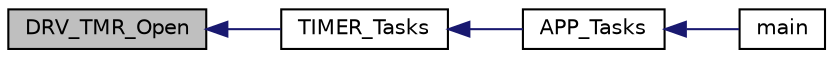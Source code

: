 digraph "DRV_TMR_Open"
{
  edge [fontname="Helvetica",fontsize="10",labelfontname="Helvetica",labelfontsize="10"];
  node [fontname="Helvetica",fontsize="10",shape=record];
  rankdir="LR";
  Node609 [label="DRV_TMR_Open",height=0.2,width=0.4,color="black", fillcolor="grey75", style="filled", fontcolor="black"];
  Node609 -> Node610 [dir="back",color="midnightblue",fontsize="10",style="solid",fontname="Helvetica"];
  Node610 [label="TIMER_Tasks",height=0.2,width=0.4,color="black", fillcolor="white", style="filled",URL="$timers_8c.html#a4c883f65a4e2c55a125dd63d824e89e7"];
  Node610 -> Node611 [dir="back",color="midnightblue",fontsize="10",style="solid",fontname="Helvetica"];
  Node611 [label="APP_Tasks",height=0.2,width=0.4,color="black", fillcolor="white", style="filled",URL="$inszt__wl__sps_8c.html#a859aee46b660cfee47cfd45ce08f6862"];
  Node611 -> Node612 [dir="back",color="midnightblue",fontsize="10",style="solid",fontname="Helvetica"];
  Node612 [label="main",height=0.2,width=0.4,color="black", fillcolor="white", style="filled",URL="$main_8c.html#a840291bc02cba5474a4cb46a9b9566fe"];
}
